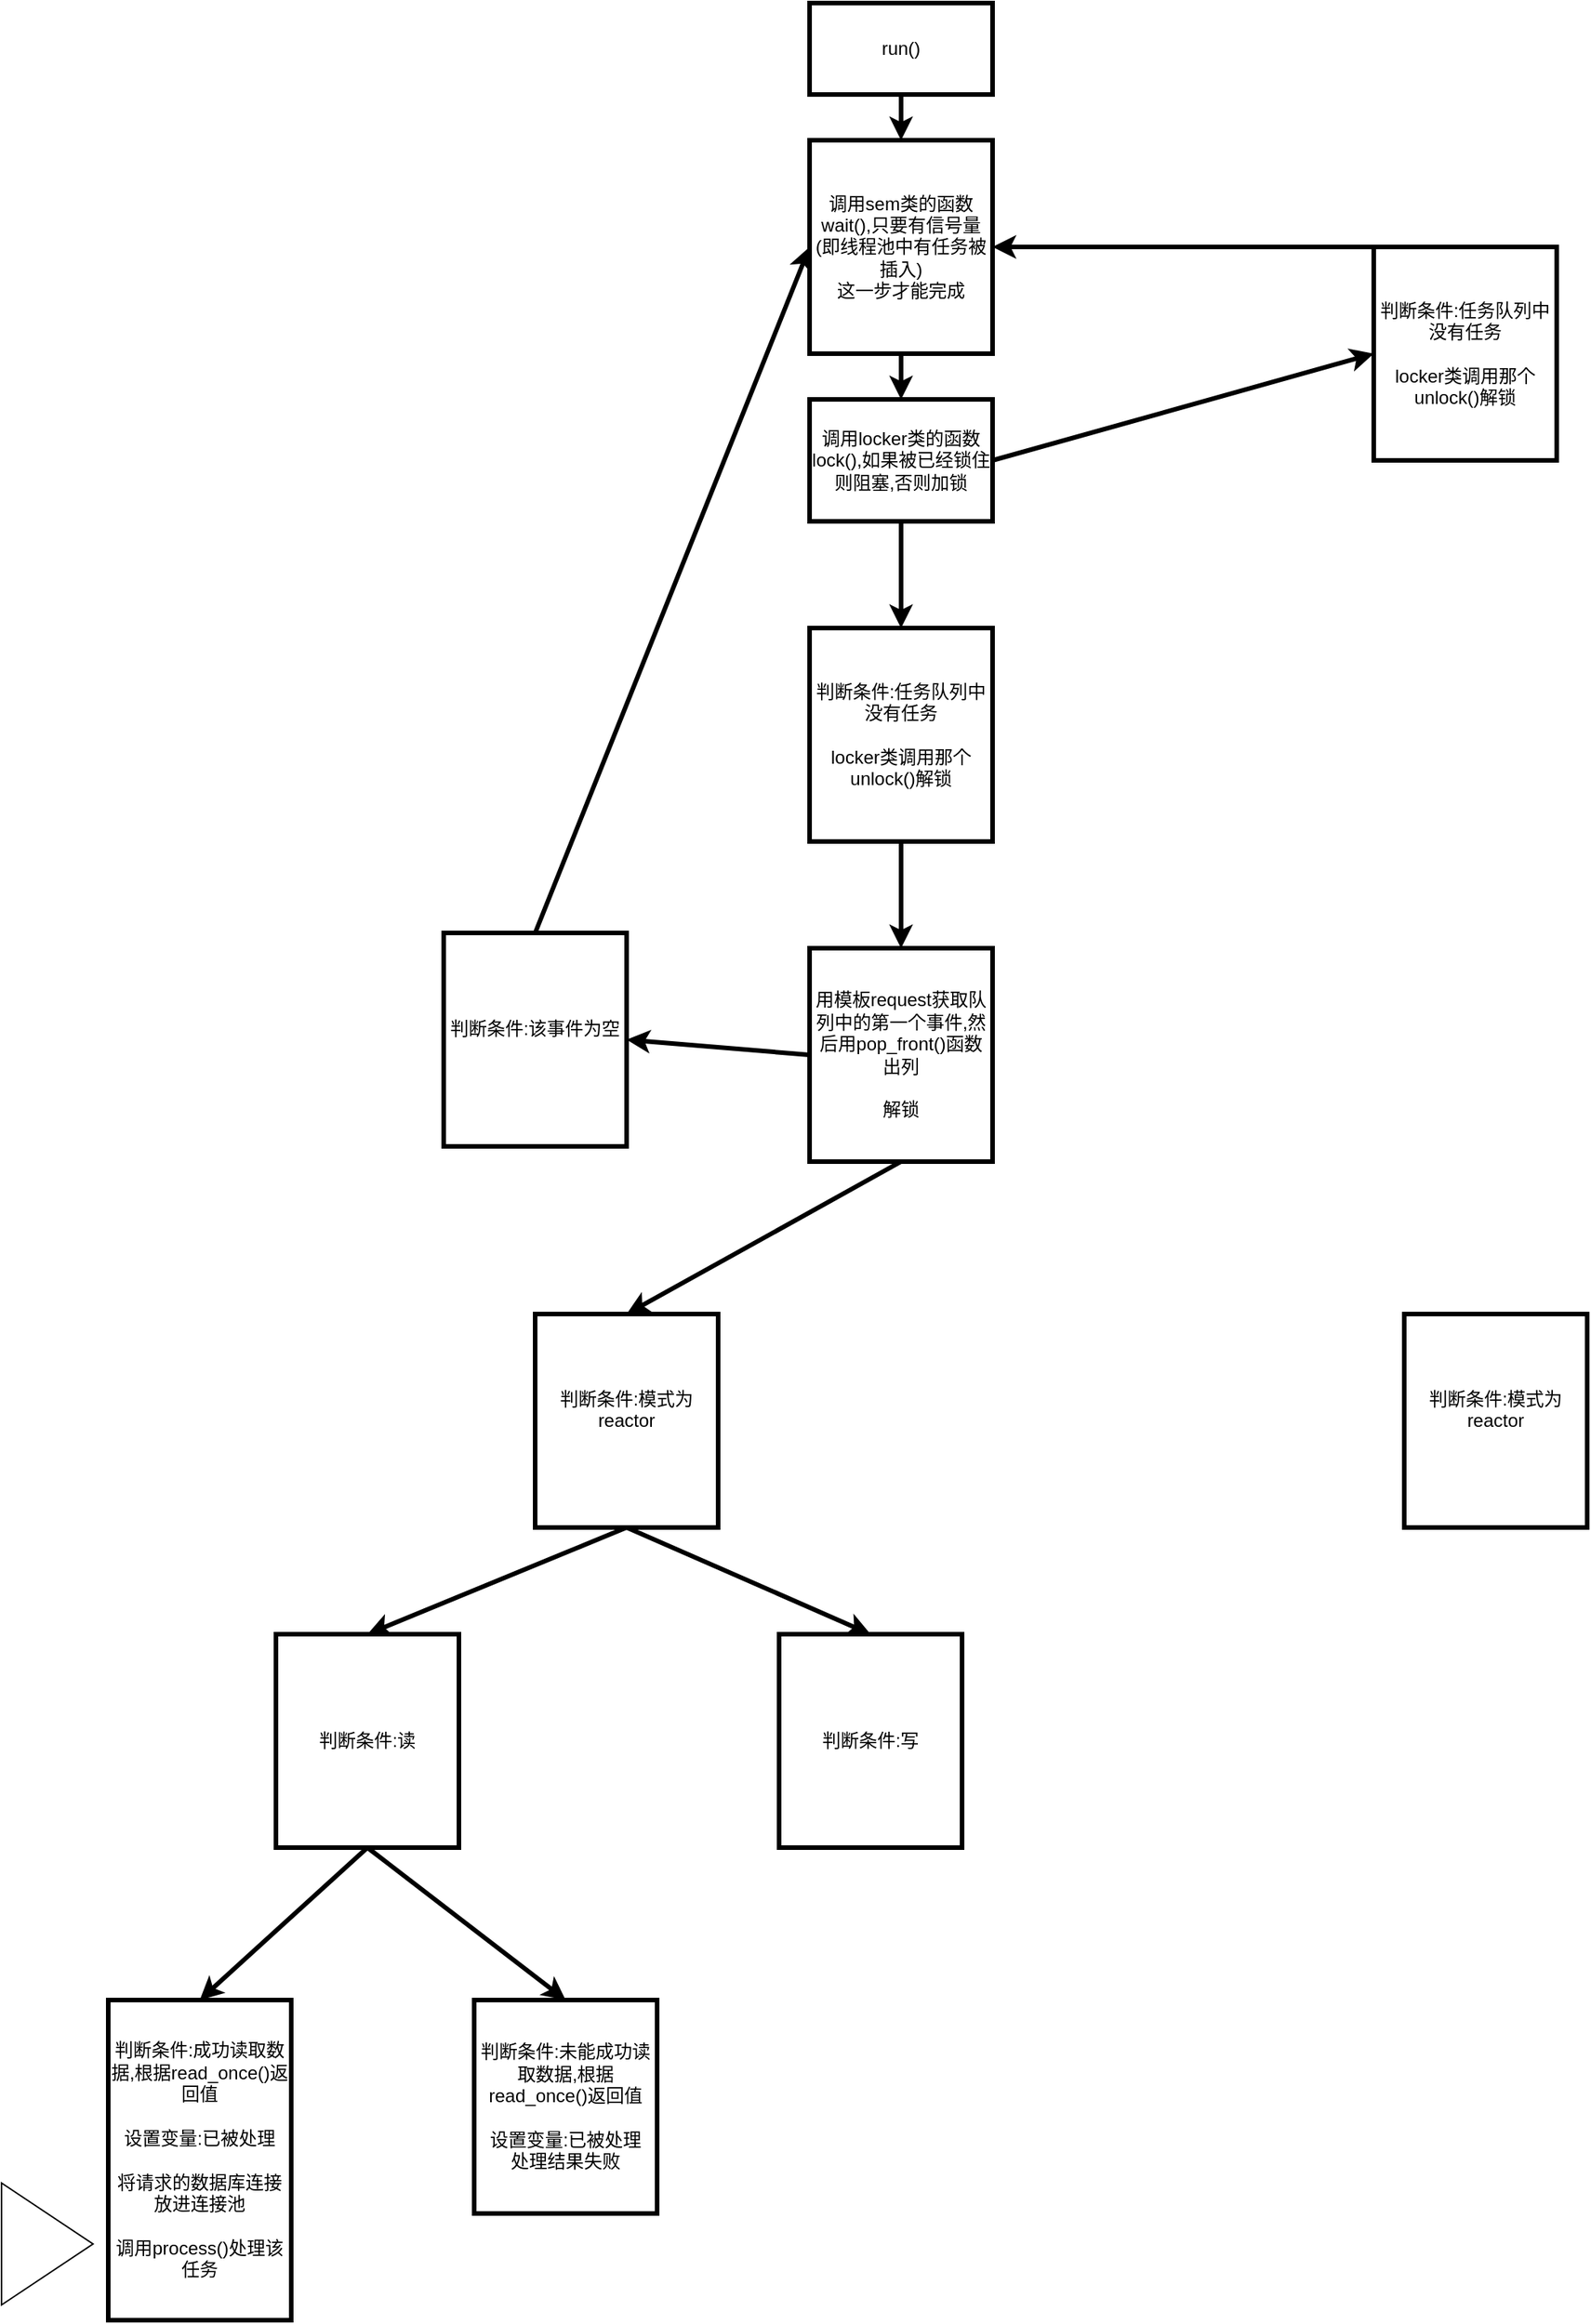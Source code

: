 <mxfile>
    <diagram id="LbE9PppjevmL19wuLY-l" name="第 1 页">
        <mxGraphModel dx="1051" dy="627" grid="1" gridSize="10" guides="1" tooltips="1" connect="1" arrows="1" fold="1" page="1" pageScale="1" pageWidth="1200" pageHeight="1920" background="#FFFFFF" math="0" shadow="0">
            <root>
                <mxCell id="0"/>
                <mxCell id="1" parent="0"/>
                <mxCell id="33" style="edgeStyle=none;html=1;exitX=0.5;exitY=1;exitDx=0;exitDy=0;entryX=0.5;entryY=0;entryDx=0;entryDy=0;strokeColor=#000000;strokeWidth=3;" parent="1" source="10" target="31" edge="1">
                    <mxGeometry relative="1" as="geometry"/>
                </mxCell>
                <mxCell id="10" value="run()" style="whiteSpace=wrap;html=1;strokeColor=#000000;strokeWidth=3;" parent="1" vertex="1">
                    <mxGeometry x="530" y="80" width="120" height="60" as="geometry"/>
                </mxCell>
                <mxCell id="40" style="edgeStyle=none;html=1;exitX=0.5;exitY=1;exitDx=0;exitDy=0;entryX=0.5;entryY=0;entryDx=0;entryDy=0;strokeColor=#000000;strokeWidth=3;" parent="1" source="31" target="35" edge="1">
                    <mxGeometry relative="1" as="geometry"/>
                </mxCell>
                <mxCell id="31" value="调用sem类的函数wait(),只要有信号量(即线程池中有任务被插入)&lt;br&gt;这一步才能完成" style="whiteSpace=wrap;html=1;strokeColor=#000000;strokeWidth=3;" parent="1" vertex="1">
                    <mxGeometry x="530" y="170" width="120" height="140" as="geometry"/>
                </mxCell>
                <mxCell id="43" style="edgeStyle=none;html=1;exitX=1;exitY=0.5;exitDx=0;exitDy=0;entryX=0;entryY=0.5;entryDx=0;entryDy=0;strokeWidth=3;strokeColor=#000000;" parent="1" source="35" target="41" edge="1">
                    <mxGeometry relative="1" as="geometry"/>
                </mxCell>
                <mxCell id="45" style="edgeStyle=none;html=1;exitX=0.5;exitY=1;exitDx=0;exitDy=0;entryX=0.5;entryY=0;entryDx=0;entryDy=0;strokeColor=#000000;strokeWidth=3;" parent="1" source="35" target="44" edge="1">
                    <mxGeometry relative="1" as="geometry"/>
                </mxCell>
                <mxCell id="35" value="调用locker类的函数lock(),如果被已经锁住则阻塞,否则加锁" style="whiteSpace=wrap;html=1;strokeColor=#000000;strokeWidth=3;" parent="1" vertex="1">
                    <mxGeometry x="530" y="340" width="120" height="80" as="geometry"/>
                </mxCell>
                <mxCell id="41" value="判断条件:任务队列中没有任务&lt;br&gt;&lt;br&gt;locker类调用那个unlock()解锁" style="whiteSpace=wrap;html=1;strokeColor=#000000;strokeWidth=3;" parent="1" vertex="1">
                    <mxGeometry x="900" y="240" width="120" height="140" as="geometry"/>
                </mxCell>
                <mxCell id="42" style="edgeStyle=none;html=1;exitX=0.5;exitY=0;exitDx=0;exitDy=0;entryX=1;entryY=0.5;entryDx=0;entryDy=0;strokeColor=#000000;strokeWidth=3;" parent="1" source="41" target="31" edge="1">
                    <mxGeometry relative="1" as="geometry">
                        <mxPoint x="600" y="320" as="sourcePoint"/>
                        <mxPoint x="600" y="350" as="targetPoint"/>
                    </mxGeometry>
                </mxCell>
                <mxCell id="47" style="edgeStyle=none;html=1;exitX=0.5;exitY=1;exitDx=0;exitDy=0;entryX=0.5;entryY=0;entryDx=0;entryDy=0;strokeColor=#000000;strokeWidth=3;" parent="1" source="44" target="46" edge="1">
                    <mxGeometry relative="1" as="geometry"/>
                </mxCell>
                <mxCell id="44" value="判断条件:任务队列中没有任务&lt;br&gt;&lt;br&gt;locker类调用那个unlock()解锁" style="whiteSpace=wrap;html=1;strokeColor=#000000;strokeWidth=3;" parent="1" vertex="1">
                    <mxGeometry x="530" y="490" width="120" height="140" as="geometry"/>
                </mxCell>
                <mxCell id="49" style="edgeStyle=none;html=1;exitX=0;exitY=0.5;exitDx=0;exitDy=0;entryX=1;entryY=0.5;entryDx=0;entryDy=0;strokeColor=#000000;strokeWidth=3;" parent="1" source="46" target="48" edge="1">
                    <mxGeometry relative="1" as="geometry"/>
                </mxCell>
                <mxCell id="58" style="edgeStyle=none;html=1;exitX=0.5;exitY=1;exitDx=0;exitDy=0;entryX=0.5;entryY=0;entryDx=0;entryDy=0;strokeColor=#000000;strokeWidth=3;" parent="1" source="46" target="51" edge="1">
                    <mxGeometry relative="1" as="geometry"/>
                </mxCell>
                <mxCell id="46" value="用模板request获取队列中的第一个事件,然后用pop_front()函数出列&lt;br&gt;&lt;br&gt;解锁" style="whiteSpace=wrap;html=1;strokeColor=#000000;strokeWidth=3;" parent="1" vertex="1">
                    <mxGeometry x="530" y="700" width="120" height="140" as="geometry"/>
                </mxCell>
                <mxCell id="50" style="edgeStyle=none;html=1;exitX=0.5;exitY=0;exitDx=0;exitDy=0;entryX=0;entryY=0.5;entryDx=0;entryDy=0;strokeColor=#000000;strokeWidth=3;" parent="1" source="48" target="31" edge="1">
                    <mxGeometry relative="1" as="geometry"/>
                </mxCell>
                <mxCell id="48" value="判断条件:该事件为空&lt;br&gt;&lt;br&gt;" style="whiteSpace=wrap;html=1;strokeColor=#000000;strokeWidth=3;" parent="1" vertex="1">
                    <mxGeometry x="290" y="690" width="120" height="140" as="geometry"/>
                </mxCell>
                <mxCell id="59" style="edgeStyle=none;html=1;exitX=0.5;exitY=1;exitDx=0;exitDy=0;entryX=0.5;entryY=0;entryDx=0;entryDy=0;strokeColor=#000000;strokeWidth=3;" parent="1" source="51" target="54" edge="1">
                    <mxGeometry relative="1" as="geometry"/>
                </mxCell>
                <mxCell id="60" style="edgeStyle=none;html=1;exitX=0.5;exitY=1;exitDx=0;exitDy=0;entryX=0.5;entryY=0;entryDx=0;entryDy=0;strokeColor=#000000;strokeWidth=3;" parent="1" source="51" target="55" edge="1">
                    <mxGeometry relative="1" as="geometry"/>
                </mxCell>
                <mxCell id="51" value="判断条件:模式为reactor&lt;br&gt;&lt;br&gt;" style="whiteSpace=wrap;html=1;strokeColor=#000000;strokeWidth=3;" parent="1" vertex="1">
                    <mxGeometry x="350" y="940" width="120" height="140" as="geometry"/>
                </mxCell>
                <mxCell id="53" value="判断条件:模式为reactor&lt;br&gt;&lt;br&gt;" style="whiteSpace=wrap;html=1;strokeColor=#000000;strokeWidth=3;" parent="1" vertex="1">
                    <mxGeometry x="920" y="940" width="120" height="140" as="geometry"/>
                </mxCell>
                <mxCell id="61" style="edgeStyle=none;html=1;exitX=0.5;exitY=1;exitDx=0;exitDy=0;entryX=0.5;entryY=0;entryDx=0;entryDy=0;strokeColor=#000000;strokeWidth=3;" parent="1" source="54" target="56" edge="1">
                    <mxGeometry relative="1" as="geometry"/>
                </mxCell>
                <mxCell id="62" style="edgeStyle=none;html=1;exitX=0.5;exitY=1;exitDx=0;exitDy=0;entryX=0.5;entryY=0;entryDx=0;entryDy=0;strokeColor=#000000;strokeWidth=3;" parent="1" source="54" target="57" edge="1">
                    <mxGeometry relative="1" as="geometry"/>
                </mxCell>
                <mxCell id="54" value="判断条件:读" style="whiteSpace=wrap;html=1;strokeColor=#000000;strokeWidth=3;" parent="1" vertex="1">
                    <mxGeometry x="180" y="1150" width="120" height="140" as="geometry"/>
                </mxCell>
                <mxCell id="55" value="判断条件:写" style="whiteSpace=wrap;html=1;strokeColor=#000000;strokeWidth=3;" parent="1" vertex="1">
                    <mxGeometry x="510" y="1150" width="120" height="140" as="geometry"/>
                </mxCell>
                <mxCell id="56" value="判断条件:成功读取数据,根据read_once()返回值&lt;br&gt;&lt;br&gt;设置变量:已被处理&lt;br&gt;&lt;br&gt;将请求的数据库连接放进连接池&lt;br&gt;&lt;br&gt;调用process()处理该任务" style="whiteSpace=wrap;html=1;strokeColor=#000000;strokeWidth=3;" parent="1" vertex="1">
                    <mxGeometry x="70" y="1390" width="120" height="210" as="geometry"/>
                </mxCell>
                <mxCell id="57" value="判断条件:未能成功读取数据,根据read_once()返回值&lt;br&gt;&lt;br&gt;设置变量:已被处理&lt;br&gt;处理结果失败" style="whiteSpace=wrap;html=1;strokeColor=#000000;strokeWidth=3;" parent="1" vertex="1">
                    <mxGeometry x="310" y="1390" width="120" height="140" as="geometry"/>
                </mxCell>
                <mxCell id="63" value="" style="triangle;whiteSpace=wrap;html=1;" parent="1" vertex="1">
                    <mxGeometry y="1510" width="60" height="80" as="geometry"/>
                </mxCell>
            </root>
        </mxGraphModel>
    </diagram>
</mxfile>